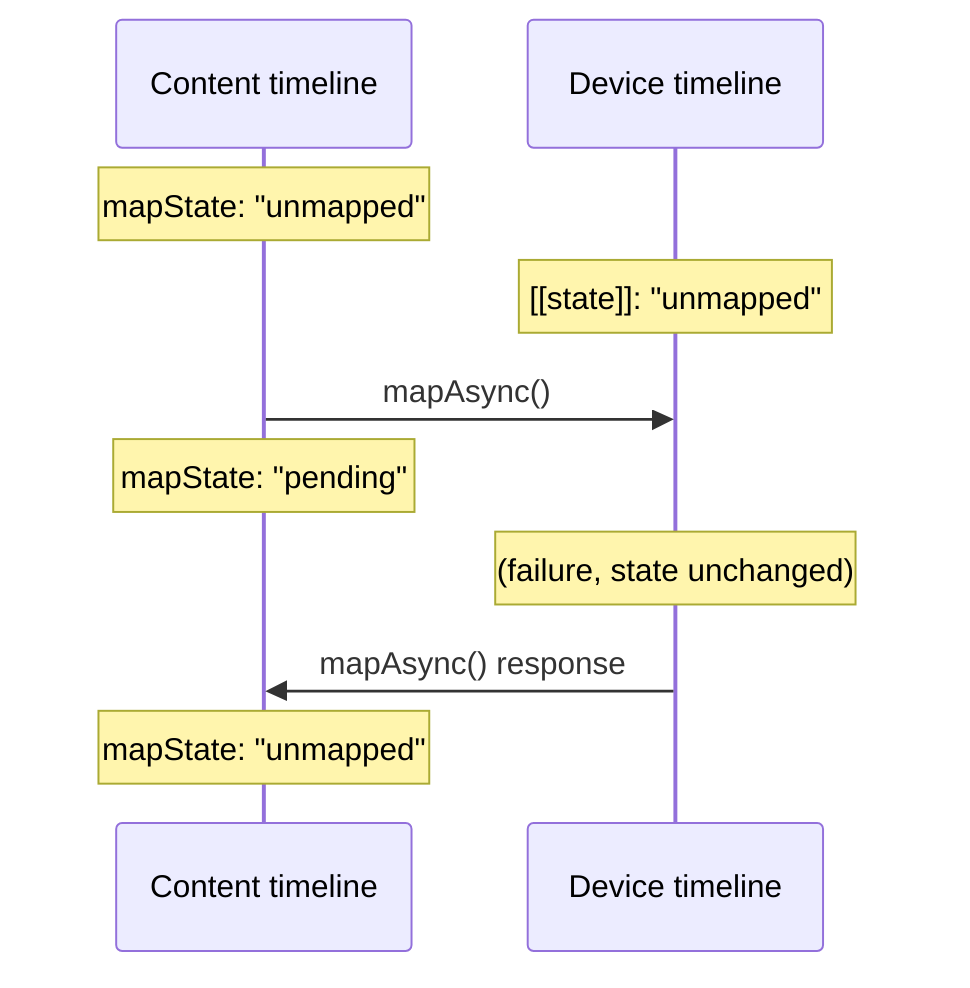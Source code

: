 sequenceDiagram
    Note over Content timeline: mapState: "unmapped"
    Note over Device timeline: [[state]]: "unmapped"
    Content timeline ->> Device timeline: mapAsync()
    Note over Content timeline: mapState: "pending"
    Note over Device timeline: (failure, state unchanged)
    Device timeline ->> Content timeline: mapAsync() response
    Note over Content timeline: mapState: "unmapped"